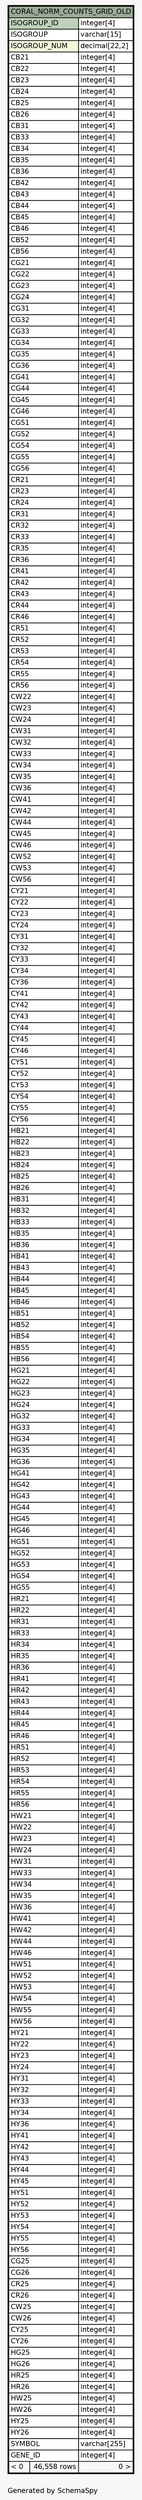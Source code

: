 // dot 2.38.0 on Windows 10 10.0
// SchemaSpy rev Unknown
digraph "oneDegreeRelationshipsDiagram" {
  graph [
    rankdir="RL"
    bgcolor="#f7f7f7"
    label="\nGenerated by SchemaSpy"
    labeljust="l"
    nodesep="0.18"
    ranksep="0.46"
    fontname="Helvetica"
    fontsize="11"
  ];
  node [
    fontname="Helvetica"
    fontsize="11"
    shape="plaintext"
  ];
  edge [
    arrowsize="0.8"
  ];
  "CORAL_NORM_COUNTS_GRID_OLD" [
    label=<
    <TABLE BORDER="2" CELLBORDER="1" CELLSPACING="0" BGCOLOR="#ffffff">
      <TR><TD COLSPAN="3" BGCOLOR="#9bab96" ALIGN="CENTER">CORAL_NORM_COUNTS_GRID_OLD</TD></TR>
      <TR><TD PORT="ISOGROUP_ID" COLSPAN="2" BGCOLOR="#bed1b8" ALIGN="LEFT">ISOGROUP_ID</TD><TD PORT="ISOGROUP_ID.type" ALIGN="LEFT">integer[4]</TD></TR>
      <TR><TD PORT="ISOGROUP" COLSPAN="2" ALIGN="LEFT">ISOGROUP</TD><TD PORT="ISOGROUP.type" ALIGN="LEFT">varchar[15]</TD></TR>
      <TR><TD PORT="ISOGROUP_NUM" COLSPAN="2" BGCOLOR="#f4f7da" ALIGN="LEFT">ISOGROUP_NUM</TD><TD PORT="ISOGROUP_NUM.type" ALIGN="LEFT">decimal[22,2]</TD></TR>
      <TR><TD PORT="CB21" COLSPAN="2" ALIGN="LEFT">CB21</TD><TD PORT="CB21.type" ALIGN="LEFT">integer[4]</TD></TR>
      <TR><TD PORT="CB22" COLSPAN="2" ALIGN="LEFT">CB22</TD><TD PORT="CB22.type" ALIGN="LEFT">integer[4]</TD></TR>
      <TR><TD PORT="CB23" COLSPAN="2" ALIGN="LEFT">CB23</TD><TD PORT="CB23.type" ALIGN="LEFT">integer[4]</TD></TR>
      <TR><TD PORT="CB24" COLSPAN="2" ALIGN="LEFT">CB24</TD><TD PORT="CB24.type" ALIGN="LEFT">integer[4]</TD></TR>
      <TR><TD PORT="CB25" COLSPAN="2" ALIGN="LEFT">CB25</TD><TD PORT="CB25.type" ALIGN="LEFT">integer[4]</TD></TR>
      <TR><TD PORT="CB26" COLSPAN="2" ALIGN="LEFT">CB26</TD><TD PORT="CB26.type" ALIGN="LEFT">integer[4]</TD></TR>
      <TR><TD PORT="CB31" COLSPAN="2" ALIGN="LEFT">CB31</TD><TD PORT="CB31.type" ALIGN="LEFT">integer[4]</TD></TR>
      <TR><TD PORT="CB33" COLSPAN="2" ALIGN="LEFT">CB33</TD><TD PORT="CB33.type" ALIGN="LEFT">integer[4]</TD></TR>
      <TR><TD PORT="CB34" COLSPAN="2" ALIGN="LEFT">CB34</TD><TD PORT="CB34.type" ALIGN="LEFT">integer[4]</TD></TR>
      <TR><TD PORT="CB35" COLSPAN="2" ALIGN="LEFT">CB35</TD><TD PORT="CB35.type" ALIGN="LEFT">integer[4]</TD></TR>
      <TR><TD PORT="CB36" COLSPAN="2" ALIGN="LEFT">CB36</TD><TD PORT="CB36.type" ALIGN="LEFT">integer[4]</TD></TR>
      <TR><TD PORT="CB42" COLSPAN="2" ALIGN="LEFT">CB42</TD><TD PORT="CB42.type" ALIGN="LEFT">integer[4]</TD></TR>
      <TR><TD PORT="CB43" COLSPAN="2" ALIGN="LEFT">CB43</TD><TD PORT="CB43.type" ALIGN="LEFT">integer[4]</TD></TR>
      <TR><TD PORT="CB44" COLSPAN="2" ALIGN="LEFT">CB44</TD><TD PORT="CB44.type" ALIGN="LEFT">integer[4]</TD></TR>
      <TR><TD PORT="CB45" COLSPAN="2" ALIGN="LEFT">CB45</TD><TD PORT="CB45.type" ALIGN="LEFT">integer[4]</TD></TR>
      <TR><TD PORT="CB46" COLSPAN="2" ALIGN="LEFT">CB46</TD><TD PORT="CB46.type" ALIGN="LEFT">integer[4]</TD></TR>
      <TR><TD PORT="CB52" COLSPAN="2" ALIGN="LEFT">CB52</TD><TD PORT="CB52.type" ALIGN="LEFT">integer[4]</TD></TR>
      <TR><TD PORT="CB56" COLSPAN="2" ALIGN="LEFT">CB56</TD><TD PORT="CB56.type" ALIGN="LEFT">integer[4]</TD></TR>
      <TR><TD PORT="CG21" COLSPAN="2" ALIGN="LEFT">CG21</TD><TD PORT="CG21.type" ALIGN="LEFT">integer[4]</TD></TR>
      <TR><TD PORT="CG22" COLSPAN="2" ALIGN="LEFT">CG22</TD><TD PORT="CG22.type" ALIGN="LEFT">integer[4]</TD></TR>
      <TR><TD PORT="CG23" COLSPAN="2" ALIGN="LEFT">CG23</TD><TD PORT="CG23.type" ALIGN="LEFT">integer[4]</TD></TR>
      <TR><TD PORT="CG24" COLSPAN="2" ALIGN="LEFT">CG24</TD><TD PORT="CG24.type" ALIGN="LEFT">integer[4]</TD></TR>
      <TR><TD PORT="CG31" COLSPAN="2" ALIGN="LEFT">CG31</TD><TD PORT="CG31.type" ALIGN="LEFT">integer[4]</TD></TR>
      <TR><TD PORT="CG32" COLSPAN="2" ALIGN="LEFT">CG32</TD><TD PORT="CG32.type" ALIGN="LEFT">integer[4]</TD></TR>
      <TR><TD PORT="CG33" COLSPAN="2" ALIGN="LEFT">CG33</TD><TD PORT="CG33.type" ALIGN="LEFT">integer[4]</TD></TR>
      <TR><TD PORT="CG34" COLSPAN="2" ALIGN="LEFT">CG34</TD><TD PORT="CG34.type" ALIGN="LEFT">integer[4]</TD></TR>
      <TR><TD PORT="CG35" COLSPAN="2" ALIGN="LEFT">CG35</TD><TD PORT="CG35.type" ALIGN="LEFT">integer[4]</TD></TR>
      <TR><TD PORT="CG36" COLSPAN="2" ALIGN="LEFT">CG36</TD><TD PORT="CG36.type" ALIGN="LEFT">integer[4]</TD></TR>
      <TR><TD PORT="CG41" COLSPAN="2" ALIGN="LEFT">CG41</TD><TD PORT="CG41.type" ALIGN="LEFT">integer[4]</TD></TR>
      <TR><TD PORT="CG44" COLSPAN="2" ALIGN="LEFT">CG44</TD><TD PORT="CG44.type" ALIGN="LEFT">integer[4]</TD></TR>
      <TR><TD PORT="CG45" COLSPAN="2" ALIGN="LEFT">CG45</TD><TD PORT="CG45.type" ALIGN="LEFT">integer[4]</TD></TR>
      <TR><TD PORT="CG46" COLSPAN="2" ALIGN="LEFT">CG46</TD><TD PORT="CG46.type" ALIGN="LEFT">integer[4]</TD></TR>
      <TR><TD PORT="CG51" COLSPAN="2" ALIGN="LEFT">CG51</TD><TD PORT="CG51.type" ALIGN="LEFT">integer[4]</TD></TR>
      <TR><TD PORT="CG52" COLSPAN="2" ALIGN="LEFT">CG52</TD><TD PORT="CG52.type" ALIGN="LEFT">integer[4]</TD></TR>
      <TR><TD PORT="CG54" COLSPAN="2" ALIGN="LEFT">CG54</TD><TD PORT="CG54.type" ALIGN="LEFT">integer[4]</TD></TR>
      <TR><TD PORT="CG55" COLSPAN="2" ALIGN="LEFT">CG55</TD><TD PORT="CG55.type" ALIGN="LEFT">integer[4]</TD></TR>
      <TR><TD PORT="CG56" COLSPAN="2" ALIGN="LEFT">CG56</TD><TD PORT="CG56.type" ALIGN="LEFT">integer[4]</TD></TR>
      <TR><TD PORT="CR21" COLSPAN="2" ALIGN="LEFT">CR21</TD><TD PORT="CR21.type" ALIGN="LEFT">integer[4]</TD></TR>
      <TR><TD PORT="CR23" COLSPAN="2" ALIGN="LEFT">CR23</TD><TD PORT="CR23.type" ALIGN="LEFT">integer[4]</TD></TR>
      <TR><TD PORT="CR24" COLSPAN="2" ALIGN="LEFT">CR24</TD><TD PORT="CR24.type" ALIGN="LEFT">integer[4]</TD></TR>
      <TR><TD PORT="CR31" COLSPAN="2" ALIGN="LEFT">CR31</TD><TD PORT="CR31.type" ALIGN="LEFT">integer[4]</TD></TR>
      <TR><TD PORT="CR32" COLSPAN="2" ALIGN="LEFT">CR32</TD><TD PORT="CR32.type" ALIGN="LEFT">integer[4]</TD></TR>
      <TR><TD PORT="CR33" COLSPAN="2" ALIGN="LEFT">CR33</TD><TD PORT="CR33.type" ALIGN="LEFT">integer[4]</TD></TR>
      <TR><TD PORT="CR35" COLSPAN="2" ALIGN="LEFT">CR35</TD><TD PORT="CR35.type" ALIGN="LEFT">integer[4]</TD></TR>
      <TR><TD PORT="CR36" COLSPAN="2" ALIGN="LEFT">CR36</TD><TD PORT="CR36.type" ALIGN="LEFT">integer[4]</TD></TR>
      <TR><TD PORT="CR41" COLSPAN="2" ALIGN="LEFT">CR41</TD><TD PORT="CR41.type" ALIGN="LEFT">integer[4]</TD></TR>
      <TR><TD PORT="CR42" COLSPAN="2" ALIGN="LEFT">CR42</TD><TD PORT="CR42.type" ALIGN="LEFT">integer[4]</TD></TR>
      <TR><TD PORT="CR43" COLSPAN="2" ALIGN="LEFT">CR43</TD><TD PORT="CR43.type" ALIGN="LEFT">integer[4]</TD></TR>
      <TR><TD PORT="CR44" COLSPAN="2" ALIGN="LEFT">CR44</TD><TD PORT="CR44.type" ALIGN="LEFT">integer[4]</TD></TR>
      <TR><TD PORT="CR46" COLSPAN="2" ALIGN="LEFT">CR46</TD><TD PORT="CR46.type" ALIGN="LEFT">integer[4]</TD></TR>
      <TR><TD PORT="CR51" COLSPAN="2" ALIGN="LEFT">CR51</TD><TD PORT="CR51.type" ALIGN="LEFT">integer[4]</TD></TR>
      <TR><TD PORT="CR52" COLSPAN="2" ALIGN="LEFT">CR52</TD><TD PORT="CR52.type" ALIGN="LEFT">integer[4]</TD></TR>
      <TR><TD PORT="CR53" COLSPAN="2" ALIGN="LEFT">CR53</TD><TD PORT="CR53.type" ALIGN="LEFT">integer[4]</TD></TR>
      <TR><TD PORT="CR54" COLSPAN="2" ALIGN="LEFT">CR54</TD><TD PORT="CR54.type" ALIGN="LEFT">integer[4]</TD></TR>
      <TR><TD PORT="CR55" COLSPAN="2" ALIGN="LEFT">CR55</TD><TD PORT="CR55.type" ALIGN="LEFT">integer[4]</TD></TR>
      <TR><TD PORT="CR56" COLSPAN="2" ALIGN="LEFT">CR56</TD><TD PORT="CR56.type" ALIGN="LEFT">integer[4]</TD></TR>
      <TR><TD PORT="CW22" COLSPAN="2" ALIGN="LEFT">CW22</TD><TD PORT="CW22.type" ALIGN="LEFT">integer[4]</TD></TR>
      <TR><TD PORT="CW23" COLSPAN="2" ALIGN="LEFT">CW23</TD><TD PORT="CW23.type" ALIGN="LEFT">integer[4]</TD></TR>
      <TR><TD PORT="CW24" COLSPAN="2" ALIGN="LEFT">CW24</TD><TD PORT="CW24.type" ALIGN="LEFT">integer[4]</TD></TR>
      <TR><TD PORT="CW31" COLSPAN="2" ALIGN="LEFT">CW31</TD><TD PORT="CW31.type" ALIGN="LEFT">integer[4]</TD></TR>
      <TR><TD PORT="CW32" COLSPAN="2" ALIGN="LEFT">CW32</TD><TD PORT="CW32.type" ALIGN="LEFT">integer[4]</TD></TR>
      <TR><TD PORT="CW33" COLSPAN="2" ALIGN="LEFT">CW33</TD><TD PORT="CW33.type" ALIGN="LEFT">integer[4]</TD></TR>
      <TR><TD PORT="CW34" COLSPAN="2" ALIGN="LEFT">CW34</TD><TD PORT="CW34.type" ALIGN="LEFT">integer[4]</TD></TR>
      <TR><TD PORT="CW35" COLSPAN="2" ALIGN="LEFT">CW35</TD><TD PORT="CW35.type" ALIGN="LEFT">integer[4]</TD></TR>
      <TR><TD PORT="CW36" COLSPAN="2" ALIGN="LEFT">CW36</TD><TD PORT="CW36.type" ALIGN="LEFT">integer[4]</TD></TR>
      <TR><TD PORT="CW41" COLSPAN="2" ALIGN="LEFT">CW41</TD><TD PORT="CW41.type" ALIGN="LEFT">integer[4]</TD></TR>
      <TR><TD PORT="CW42" COLSPAN="2" ALIGN="LEFT">CW42</TD><TD PORT="CW42.type" ALIGN="LEFT">integer[4]</TD></TR>
      <TR><TD PORT="CW44" COLSPAN="2" ALIGN="LEFT">CW44</TD><TD PORT="CW44.type" ALIGN="LEFT">integer[4]</TD></TR>
      <TR><TD PORT="CW45" COLSPAN="2" ALIGN="LEFT">CW45</TD><TD PORT="CW45.type" ALIGN="LEFT">integer[4]</TD></TR>
      <TR><TD PORT="CW46" COLSPAN="2" ALIGN="LEFT">CW46</TD><TD PORT="CW46.type" ALIGN="LEFT">integer[4]</TD></TR>
      <TR><TD PORT="CW52" COLSPAN="2" ALIGN="LEFT">CW52</TD><TD PORT="CW52.type" ALIGN="LEFT">integer[4]</TD></TR>
      <TR><TD PORT="CW53" COLSPAN="2" ALIGN="LEFT">CW53</TD><TD PORT="CW53.type" ALIGN="LEFT">integer[4]</TD></TR>
      <TR><TD PORT="CW56" COLSPAN="2" ALIGN="LEFT">CW56</TD><TD PORT="CW56.type" ALIGN="LEFT">integer[4]</TD></TR>
      <TR><TD PORT="CY21" COLSPAN="2" ALIGN="LEFT">CY21</TD><TD PORT="CY21.type" ALIGN="LEFT">integer[4]</TD></TR>
      <TR><TD PORT="CY22" COLSPAN="2" ALIGN="LEFT">CY22</TD><TD PORT="CY22.type" ALIGN="LEFT">integer[4]</TD></TR>
      <TR><TD PORT="CY23" COLSPAN="2" ALIGN="LEFT">CY23</TD><TD PORT="CY23.type" ALIGN="LEFT">integer[4]</TD></TR>
      <TR><TD PORT="CY24" COLSPAN="2" ALIGN="LEFT">CY24</TD><TD PORT="CY24.type" ALIGN="LEFT">integer[4]</TD></TR>
      <TR><TD PORT="CY31" COLSPAN="2" ALIGN="LEFT">CY31</TD><TD PORT="CY31.type" ALIGN="LEFT">integer[4]</TD></TR>
      <TR><TD PORT="CY32" COLSPAN="2" ALIGN="LEFT">CY32</TD><TD PORT="CY32.type" ALIGN="LEFT">integer[4]</TD></TR>
      <TR><TD PORT="CY33" COLSPAN="2" ALIGN="LEFT">CY33</TD><TD PORT="CY33.type" ALIGN="LEFT">integer[4]</TD></TR>
      <TR><TD PORT="CY34" COLSPAN="2" ALIGN="LEFT">CY34</TD><TD PORT="CY34.type" ALIGN="LEFT">integer[4]</TD></TR>
      <TR><TD PORT="CY36" COLSPAN="2" ALIGN="LEFT">CY36</TD><TD PORT="CY36.type" ALIGN="LEFT">integer[4]</TD></TR>
      <TR><TD PORT="CY41" COLSPAN="2" ALIGN="LEFT">CY41</TD><TD PORT="CY41.type" ALIGN="LEFT">integer[4]</TD></TR>
      <TR><TD PORT="CY42" COLSPAN="2" ALIGN="LEFT">CY42</TD><TD PORT="CY42.type" ALIGN="LEFT">integer[4]</TD></TR>
      <TR><TD PORT="CY43" COLSPAN="2" ALIGN="LEFT">CY43</TD><TD PORT="CY43.type" ALIGN="LEFT">integer[4]</TD></TR>
      <TR><TD PORT="CY44" COLSPAN="2" ALIGN="LEFT">CY44</TD><TD PORT="CY44.type" ALIGN="LEFT">integer[4]</TD></TR>
      <TR><TD PORT="CY45" COLSPAN="2" ALIGN="LEFT">CY45</TD><TD PORT="CY45.type" ALIGN="LEFT">integer[4]</TD></TR>
      <TR><TD PORT="CY46" COLSPAN="2" ALIGN="LEFT">CY46</TD><TD PORT="CY46.type" ALIGN="LEFT">integer[4]</TD></TR>
      <TR><TD PORT="CY51" COLSPAN="2" ALIGN="LEFT">CY51</TD><TD PORT="CY51.type" ALIGN="LEFT">integer[4]</TD></TR>
      <TR><TD PORT="CY52" COLSPAN="2" ALIGN="LEFT">CY52</TD><TD PORT="CY52.type" ALIGN="LEFT">integer[4]</TD></TR>
      <TR><TD PORT="CY53" COLSPAN="2" ALIGN="LEFT">CY53</TD><TD PORT="CY53.type" ALIGN="LEFT">integer[4]</TD></TR>
      <TR><TD PORT="CY54" COLSPAN="2" ALIGN="LEFT">CY54</TD><TD PORT="CY54.type" ALIGN="LEFT">integer[4]</TD></TR>
      <TR><TD PORT="CY55" COLSPAN="2" ALIGN="LEFT">CY55</TD><TD PORT="CY55.type" ALIGN="LEFT">integer[4]</TD></TR>
      <TR><TD PORT="CY56" COLSPAN="2" ALIGN="LEFT">CY56</TD><TD PORT="CY56.type" ALIGN="LEFT">integer[4]</TD></TR>
      <TR><TD PORT="HB21" COLSPAN="2" ALIGN="LEFT">HB21</TD><TD PORT="HB21.type" ALIGN="LEFT">integer[4]</TD></TR>
      <TR><TD PORT="HB22" COLSPAN="2" ALIGN="LEFT">HB22</TD><TD PORT="HB22.type" ALIGN="LEFT">integer[4]</TD></TR>
      <TR><TD PORT="HB23" COLSPAN="2" ALIGN="LEFT">HB23</TD><TD PORT="HB23.type" ALIGN="LEFT">integer[4]</TD></TR>
      <TR><TD PORT="HB24" COLSPAN="2" ALIGN="LEFT">HB24</TD><TD PORT="HB24.type" ALIGN="LEFT">integer[4]</TD></TR>
      <TR><TD PORT="HB25" COLSPAN="2" ALIGN="LEFT">HB25</TD><TD PORT="HB25.type" ALIGN="LEFT">integer[4]</TD></TR>
      <TR><TD PORT="HB26" COLSPAN="2" ALIGN="LEFT">HB26</TD><TD PORT="HB26.type" ALIGN="LEFT">integer[4]</TD></TR>
      <TR><TD PORT="HB31" COLSPAN="2" ALIGN="LEFT">HB31</TD><TD PORT="HB31.type" ALIGN="LEFT">integer[4]</TD></TR>
      <TR><TD PORT="HB32" COLSPAN="2" ALIGN="LEFT">HB32</TD><TD PORT="HB32.type" ALIGN="LEFT">integer[4]</TD></TR>
      <TR><TD PORT="HB33" COLSPAN="2" ALIGN="LEFT">HB33</TD><TD PORT="HB33.type" ALIGN="LEFT">integer[4]</TD></TR>
      <TR><TD PORT="HB35" COLSPAN="2" ALIGN="LEFT">HB35</TD><TD PORT="HB35.type" ALIGN="LEFT">integer[4]</TD></TR>
      <TR><TD PORT="HB36" COLSPAN="2" ALIGN="LEFT">HB36</TD><TD PORT="HB36.type" ALIGN="LEFT">integer[4]</TD></TR>
      <TR><TD PORT="HB41" COLSPAN="2" ALIGN="LEFT">HB41</TD><TD PORT="HB41.type" ALIGN="LEFT">integer[4]</TD></TR>
      <TR><TD PORT="HB43" COLSPAN="2" ALIGN="LEFT">HB43</TD><TD PORT="HB43.type" ALIGN="LEFT">integer[4]</TD></TR>
      <TR><TD PORT="HB44" COLSPAN="2" ALIGN="LEFT">HB44</TD><TD PORT="HB44.type" ALIGN="LEFT">integer[4]</TD></TR>
      <TR><TD PORT="HB45" COLSPAN="2" ALIGN="LEFT">HB45</TD><TD PORT="HB45.type" ALIGN="LEFT">integer[4]</TD></TR>
      <TR><TD PORT="HB46" COLSPAN="2" ALIGN="LEFT">HB46</TD><TD PORT="HB46.type" ALIGN="LEFT">integer[4]</TD></TR>
      <TR><TD PORT="HB51" COLSPAN="2" ALIGN="LEFT">HB51</TD><TD PORT="HB51.type" ALIGN="LEFT">integer[4]</TD></TR>
      <TR><TD PORT="HB52" COLSPAN="2" ALIGN="LEFT">HB52</TD><TD PORT="HB52.type" ALIGN="LEFT">integer[4]</TD></TR>
      <TR><TD PORT="HB54" COLSPAN="2" ALIGN="LEFT">HB54</TD><TD PORT="HB54.type" ALIGN="LEFT">integer[4]</TD></TR>
      <TR><TD PORT="HB55" COLSPAN="2" ALIGN="LEFT">HB55</TD><TD PORT="HB55.type" ALIGN="LEFT">integer[4]</TD></TR>
      <TR><TD PORT="HB56" COLSPAN="2" ALIGN="LEFT">HB56</TD><TD PORT="HB56.type" ALIGN="LEFT">integer[4]</TD></TR>
      <TR><TD PORT="HG21" COLSPAN="2" ALIGN="LEFT">HG21</TD><TD PORT="HG21.type" ALIGN="LEFT">integer[4]</TD></TR>
      <TR><TD PORT="HG22" COLSPAN="2" ALIGN="LEFT">HG22</TD><TD PORT="HG22.type" ALIGN="LEFT">integer[4]</TD></TR>
      <TR><TD PORT="HG23" COLSPAN="2" ALIGN="LEFT">HG23</TD><TD PORT="HG23.type" ALIGN="LEFT">integer[4]</TD></TR>
      <TR><TD PORT="HG24" COLSPAN="2" ALIGN="LEFT">HG24</TD><TD PORT="HG24.type" ALIGN="LEFT">integer[4]</TD></TR>
      <TR><TD PORT="HG32" COLSPAN="2" ALIGN="LEFT">HG32</TD><TD PORT="HG32.type" ALIGN="LEFT">integer[4]</TD></TR>
      <TR><TD PORT="HG33" COLSPAN="2" ALIGN="LEFT">HG33</TD><TD PORT="HG33.type" ALIGN="LEFT">integer[4]</TD></TR>
      <TR><TD PORT="HG34" COLSPAN="2" ALIGN="LEFT">HG34</TD><TD PORT="HG34.type" ALIGN="LEFT">integer[4]</TD></TR>
      <TR><TD PORT="HG35" COLSPAN="2" ALIGN="LEFT">HG35</TD><TD PORT="HG35.type" ALIGN="LEFT">integer[4]</TD></TR>
      <TR><TD PORT="HG36" COLSPAN="2" ALIGN="LEFT">HG36</TD><TD PORT="HG36.type" ALIGN="LEFT">integer[4]</TD></TR>
      <TR><TD PORT="HG41" COLSPAN="2" ALIGN="LEFT">HG41</TD><TD PORT="HG41.type" ALIGN="LEFT">integer[4]</TD></TR>
      <TR><TD PORT="HG42" COLSPAN="2" ALIGN="LEFT">HG42</TD><TD PORT="HG42.type" ALIGN="LEFT">integer[4]</TD></TR>
      <TR><TD PORT="HG43" COLSPAN="2" ALIGN="LEFT">HG43</TD><TD PORT="HG43.type" ALIGN="LEFT">integer[4]</TD></TR>
      <TR><TD PORT="HG44" COLSPAN="2" ALIGN="LEFT">HG44</TD><TD PORT="HG44.type" ALIGN="LEFT">integer[4]</TD></TR>
      <TR><TD PORT="HG45" COLSPAN="2" ALIGN="LEFT">HG45</TD><TD PORT="HG45.type" ALIGN="LEFT">integer[4]</TD></TR>
      <TR><TD PORT="HG46" COLSPAN="2" ALIGN="LEFT">HG46</TD><TD PORT="HG46.type" ALIGN="LEFT">integer[4]</TD></TR>
      <TR><TD PORT="HG51" COLSPAN="2" ALIGN="LEFT">HG51</TD><TD PORT="HG51.type" ALIGN="LEFT">integer[4]</TD></TR>
      <TR><TD PORT="HG52" COLSPAN="2" ALIGN="LEFT">HG52</TD><TD PORT="HG52.type" ALIGN="LEFT">integer[4]</TD></TR>
      <TR><TD PORT="HG53" COLSPAN="2" ALIGN="LEFT">HG53</TD><TD PORT="HG53.type" ALIGN="LEFT">integer[4]</TD></TR>
      <TR><TD PORT="HG54" COLSPAN="2" ALIGN="LEFT">HG54</TD><TD PORT="HG54.type" ALIGN="LEFT">integer[4]</TD></TR>
      <TR><TD PORT="HG55" COLSPAN="2" ALIGN="LEFT">HG55</TD><TD PORT="HG55.type" ALIGN="LEFT">integer[4]</TD></TR>
      <TR><TD PORT="HR21" COLSPAN="2" ALIGN="LEFT">HR21</TD><TD PORT="HR21.type" ALIGN="LEFT">integer[4]</TD></TR>
      <TR><TD PORT="HR22" COLSPAN="2" ALIGN="LEFT">HR22</TD><TD PORT="HR22.type" ALIGN="LEFT">integer[4]</TD></TR>
      <TR><TD PORT="HR31" COLSPAN="2" ALIGN="LEFT">HR31</TD><TD PORT="HR31.type" ALIGN="LEFT">integer[4]</TD></TR>
      <TR><TD PORT="HR33" COLSPAN="2" ALIGN="LEFT">HR33</TD><TD PORT="HR33.type" ALIGN="LEFT">integer[4]</TD></TR>
      <TR><TD PORT="HR34" COLSPAN="2" ALIGN="LEFT">HR34</TD><TD PORT="HR34.type" ALIGN="LEFT">integer[4]</TD></TR>
      <TR><TD PORT="HR35" COLSPAN="2" ALIGN="LEFT">HR35</TD><TD PORT="HR35.type" ALIGN="LEFT">integer[4]</TD></TR>
      <TR><TD PORT="HR36" COLSPAN="2" ALIGN="LEFT">HR36</TD><TD PORT="HR36.type" ALIGN="LEFT">integer[4]</TD></TR>
      <TR><TD PORT="HR41" COLSPAN="2" ALIGN="LEFT">HR41</TD><TD PORT="HR41.type" ALIGN="LEFT">integer[4]</TD></TR>
      <TR><TD PORT="HR42" COLSPAN="2" ALIGN="LEFT">HR42</TD><TD PORT="HR42.type" ALIGN="LEFT">integer[4]</TD></TR>
      <TR><TD PORT="HR43" COLSPAN="2" ALIGN="LEFT">HR43</TD><TD PORT="HR43.type" ALIGN="LEFT">integer[4]</TD></TR>
      <TR><TD PORT="HR44" COLSPAN="2" ALIGN="LEFT">HR44</TD><TD PORT="HR44.type" ALIGN="LEFT">integer[4]</TD></TR>
      <TR><TD PORT="HR45" COLSPAN="2" ALIGN="LEFT">HR45</TD><TD PORT="HR45.type" ALIGN="LEFT">integer[4]</TD></TR>
      <TR><TD PORT="HR46" COLSPAN="2" ALIGN="LEFT">HR46</TD><TD PORT="HR46.type" ALIGN="LEFT">integer[4]</TD></TR>
      <TR><TD PORT="HR51" COLSPAN="2" ALIGN="LEFT">HR51</TD><TD PORT="HR51.type" ALIGN="LEFT">integer[4]</TD></TR>
      <TR><TD PORT="HR52" COLSPAN="2" ALIGN="LEFT">HR52</TD><TD PORT="HR52.type" ALIGN="LEFT">integer[4]</TD></TR>
      <TR><TD PORT="HR53" COLSPAN="2" ALIGN="LEFT">HR53</TD><TD PORT="HR53.type" ALIGN="LEFT">integer[4]</TD></TR>
      <TR><TD PORT="HR54" COLSPAN="2" ALIGN="LEFT">HR54</TD><TD PORT="HR54.type" ALIGN="LEFT">integer[4]</TD></TR>
      <TR><TD PORT="HR55" COLSPAN="2" ALIGN="LEFT">HR55</TD><TD PORT="HR55.type" ALIGN="LEFT">integer[4]</TD></TR>
      <TR><TD PORT="HR56" COLSPAN="2" ALIGN="LEFT">HR56</TD><TD PORT="HR56.type" ALIGN="LEFT">integer[4]</TD></TR>
      <TR><TD PORT="HW21" COLSPAN="2" ALIGN="LEFT">HW21</TD><TD PORT="HW21.type" ALIGN="LEFT">integer[4]</TD></TR>
      <TR><TD PORT="HW22" COLSPAN="2" ALIGN="LEFT">HW22</TD><TD PORT="HW22.type" ALIGN="LEFT">integer[4]</TD></TR>
      <TR><TD PORT="HW23" COLSPAN="2" ALIGN="LEFT">HW23</TD><TD PORT="HW23.type" ALIGN="LEFT">integer[4]</TD></TR>
      <TR><TD PORT="HW24" COLSPAN="2" ALIGN="LEFT">HW24</TD><TD PORT="HW24.type" ALIGN="LEFT">integer[4]</TD></TR>
      <TR><TD PORT="HW31" COLSPAN="2" ALIGN="LEFT">HW31</TD><TD PORT="HW31.type" ALIGN="LEFT">integer[4]</TD></TR>
      <TR><TD PORT="HW33" COLSPAN="2" ALIGN="LEFT">HW33</TD><TD PORT="HW33.type" ALIGN="LEFT">integer[4]</TD></TR>
      <TR><TD PORT="HW34" COLSPAN="2" ALIGN="LEFT">HW34</TD><TD PORT="HW34.type" ALIGN="LEFT">integer[4]</TD></TR>
      <TR><TD PORT="HW35" COLSPAN="2" ALIGN="LEFT">HW35</TD><TD PORT="HW35.type" ALIGN="LEFT">integer[4]</TD></TR>
      <TR><TD PORT="HW36" COLSPAN="2" ALIGN="LEFT">HW36</TD><TD PORT="HW36.type" ALIGN="LEFT">integer[4]</TD></TR>
      <TR><TD PORT="HW41" COLSPAN="2" ALIGN="LEFT">HW41</TD><TD PORT="HW41.type" ALIGN="LEFT">integer[4]</TD></TR>
      <TR><TD PORT="HW42" COLSPAN="2" ALIGN="LEFT">HW42</TD><TD PORT="HW42.type" ALIGN="LEFT">integer[4]</TD></TR>
      <TR><TD PORT="HW44" COLSPAN="2" ALIGN="LEFT">HW44</TD><TD PORT="HW44.type" ALIGN="LEFT">integer[4]</TD></TR>
      <TR><TD PORT="HW46" COLSPAN="2" ALIGN="LEFT">HW46</TD><TD PORT="HW46.type" ALIGN="LEFT">integer[4]</TD></TR>
      <TR><TD PORT="HW51" COLSPAN="2" ALIGN="LEFT">HW51</TD><TD PORT="HW51.type" ALIGN="LEFT">integer[4]</TD></TR>
      <TR><TD PORT="HW52" COLSPAN="2" ALIGN="LEFT">HW52</TD><TD PORT="HW52.type" ALIGN="LEFT">integer[4]</TD></TR>
      <TR><TD PORT="HW53" COLSPAN="2" ALIGN="LEFT">HW53</TD><TD PORT="HW53.type" ALIGN="LEFT">integer[4]</TD></TR>
      <TR><TD PORT="HW54" COLSPAN="2" ALIGN="LEFT">HW54</TD><TD PORT="HW54.type" ALIGN="LEFT">integer[4]</TD></TR>
      <TR><TD PORT="HW55" COLSPAN="2" ALIGN="LEFT">HW55</TD><TD PORT="HW55.type" ALIGN="LEFT">integer[4]</TD></TR>
      <TR><TD PORT="HW56" COLSPAN="2" ALIGN="LEFT">HW56</TD><TD PORT="HW56.type" ALIGN="LEFT">integer[4]</TD></TR>
      <TR><TD PORT="HY21" COLSPAN="2" ALIGN="LEFT">HY21</TD><TD PORT="HY21.type" ALIGN="LEFT">integer[4]</TD></TR>
      <TR><TD PORT="HY22" COLSPAN="2" ALIGN="LEFT">HY22</TD><TD PORT="HY22.type" ALIGN="LEFT">integer[4]</TD></TR>
      <TR><TD PORT="HY23" COLSPAN="2" ALIGN="LEFT">HY23</TD><TD PORT="HY23.type" ALIGN="LEFT">integer[4]</TD></TR>
      <TR><TD PORT="HY24" COLSPAN="2" ALIGN="LEFT">HY24</TD><TD PORT="HY24.type" ALIGN="LEFT">integer[4]</TD></TR>
      <TR><TD PORT="HY31" COLSPAN="2" ALIGN="LEFT">HY31</TD><TD PORT="HY31.type" ALIGN="LEFT">integer[4]</TD></TR>
      <TR><TD PORT="HY32" COLSPAN="2" ALIGN="LEFT">HY32</TD><TD PORT="HY32.type" ALIGN="LEFT">integer[4]</TD></TR>
      <TR><TD PORT="HY33" COLSPAN="2" ALIGN="LEFT">HY33</TD><TD PORT="HY33.type" ALIGN="LEFT">integer[4]</TD></TR>
      <TR><TD PORT="HY34" COLSPAN="2" ALIGN="LEFT">HY34</TD><TD PORT="HY34.type" ALIGN="LEFT">integer[4]</TD></TR>
      <TR><TD PORT="HY36" COLSPAN="2" ALIGN="LEFT">HY36</TD><TD PORT="HY36.type" ALIGN="LEFT">integer[4]</TD></TR>
      <TR><TD PORT="HY41" COLSPAN="2" ALIGN="LEFT">HY41</TD><TD PORT="HY41.type" ALIGN="LEFT">integer[4]</TD></TR>
      <TR><TD PORT="HY42" COLSPAN="2" ALIGN="LEFT">HY42</TD><TD PORT="HY42.type" ALIGN="LEFT">integer[4]</TD></TR>
      <TR><TD PORT="HY43" COLSPAN="2" ALIGN="LEFT">HY43</TD><TD PORT="HY43.type" ALIGN="LEFT">integer[4]</TD></TR>
      <TR><TD PORT="HY44" COLSPAN="2" ALIGN="LEFT">HY44</TD><TD PORT="HY44.type" ALIGN="LEFT">integer[4]</TD></TR>
      <TR><TD PORT="HY45" COLSPAN="2" ALIGN="LEFT">HY45</TD><TD PORT="HY45.type" ALIGN="LEFT">integer[4]</TD></TR>
      <TR><TD PORT="HY51" COLSPAN="2" ALIGN="LEFT">HY51</TD><TD PORT="HY51.type" ALIGN="LEFT">integer[4]</TD></TR>
      <TR><TD PORT="HY52" COLSPAN="2" ALIGN="LEFT">HY52</TD><TD PORT="HY52.type" ALIGN="LEFT">integer[4]</TD></TR>
      <TR><TD PORT="HY53" COLSPAN="2" ALIGN="LEFT">HY53</TD><TD PORT="HY53.type" ALIGN="LEFT">integer[4]</TD></TR>
      <TR><TD PORT="HY54" COLSPAN="2" ALIGN="LEFT">HY54</TD><TD PORT="HY54.type" ALIGN="LEFT">integer[4]</TD></TR>
      <TR><TD PORT="HY55" COLSPAN="2" ALIGN="LEFT">HY55</TD><TD PORT="HY55.type" ALIGN="LEFT">integer[4]</TD></TR>
      <TR><TD PORT="HY56" COLSPAN="2" ALIGN="LEFT">HY56</TD><TD PORT="HY56.type" ALIGN="LEFT">integer[4]</TD></TR>
      <TR><TD PORT="CG25" COLSPAN="2" ALIGN="LEFT">CG25</TD><TD PORT="CG25.type" ALIGN="LEFT">integer[4]</TD></TR>
      <TR><TD PORT="CG26" COLSPAN="2" ALIGN="LEFT">CG26</TD><TD PORT="CG26.type" ALIGN="LEFT">integer[4]</TD></TR>
      <TR><TD PORT="CR25" COLSPAN="2" ALIGN="LEFT">CR25</TD><TD PORT="CR25.type" ALIGN="LEFT">integer[4]</TD></TR>
      <TR><TD PORT="CR26" COLSPAN="2" ALIGN="LEFT">CR26</TD><TD PORT="CR26.type" ALIGN="LEFT">integer[4]</TD></TR>
      <TR><TD PORT="CW25" COLSPAN="2" ALIGN="LEFT">CW25</TD><TD PORT="CW25.type" ALIGN="LEFT">integer[4]</TD></TR>
      <TR><TD PORT="CW26" COLSPAN="2" ALIGN="LEFT">CW26</TD><TD PORT="CW26.type" ALIGN="LEFT">integer[4]</TD></TR>
      <TR><TD PORT="CY25" COLSPAN="2" ALIGN="LEFT">CY25</TD><TD PORT="CY25.type" ALIGN="LEFT">integer[4]</TD></TR>
      <TR><TD PORT="CY26" COLSPAN="2" ALIGN="LEFT">CY26</TD><TD PORT="CY26.type" ALIGN="LEFT">integer[4]</TD></TR>
      <TR><TD PORT="HG25" COLSPAN="2" ALIGN="LEFT">HG25</TD><TD PORT="HG25.type" ALIGN="LEFT">integer[4]</TD></TR>
      <TR><TD PORT="HG26" COLSPAN="2" ALIGN="LEFT">HG26</TD><TD PORT="HG26.type" ALIGN="LEFT">integer[4]</TD></TR>
      <TR><TD PORT="HR25" COLSPAN="2" ALIGN="LEFT">HR25</TD><TD PORT="HR25.type" ALIGN="LEFT">integer[4]</TD></TR>
      <TR><TD PORT="HR26" COLSPAN="2" ALIGN="LEFT">HR26</TD><TD PORT="HR26.type" ALIGN="LEFT">integer[4]</TD></TR>
      <TR><TD PORT="HW25" COLSPAN="2" ALIGN="LEFT">HW25</TD><TD PORT="HW25.type" ALIGN="LEFT">integer[4]</TD></TR>
      <TR><TD PORT="HW26" COLSPAN="2" ALIGN="LEFT">HW26</TD><TD PORT="HW26.type" ALIGN="LEFT">integer[4]</TD></TR>
      <TR><TD PORT="HY25" COLSPAN="2" ALIGN="LEFT">HY25</TD><TD PORT="HY25.type" ALIGN="LEFT">integer[4]</TD></TR>
      <TR><TD PORT="HY26" COLSPAN="2" ALIGN="LEFT">HY26</TD><TD PORT="HY26.type" ALIGN="LEFT">integer[4]</TD></TR>
      <TR><TD PORT="SYMBOL" COLSPAN="2" ALIGN="LEFT">SYMBOL</TD><TD PORT="SYMBOL.type" ALIGN="LEFT">varchar[255]</TD></TR>
      <TR><TD PORT="GENE_ID" COLSPAN="2" ALIGN="LEFT">GENE_ID</TD><TD PORT="GENE_ID.type" ALIGN="LEFT">integer[4]</TD></TR>
      <TR><TD ALIGN="LEFT" BGCOLOR="#f7f7f7">&lt; 0</TD><TD ALIGN="RIGHT" BGCOLOR="#f7f7f7">46,558 rows</TD><TD ALIGN="RIGHT" BGCOLOR="#f7f7f7">0 &gt;</TD></TR>
    </TABLE>>
    URL="CORAL_NORM_COUNTS_GRID_OLD.html"
    tooltip="CORAL_NORM_COUNTS_GRID_OLD"
  ];
}
